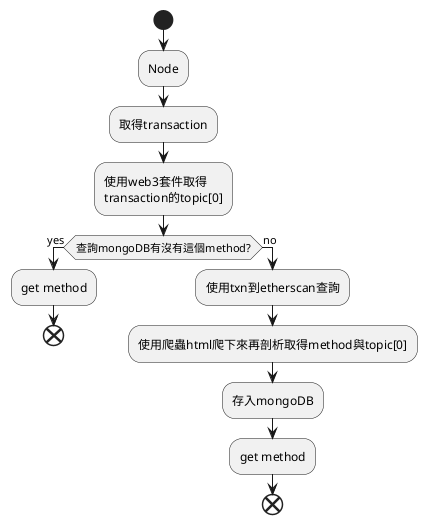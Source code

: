 @startuml
start
:Node;
:取得transaction;
:使用web3套件取得
transaction的topic[0];
if (查詢mongoDB有沒有這個method?) then (yes)
  :get method;
end
else (no)
  :使用txn到etherscan查詢;
  :使用爬蟲html爬下來再剖析取得method與topic[0];
  :存入mongoDB;
  :get method;
end
@enduml